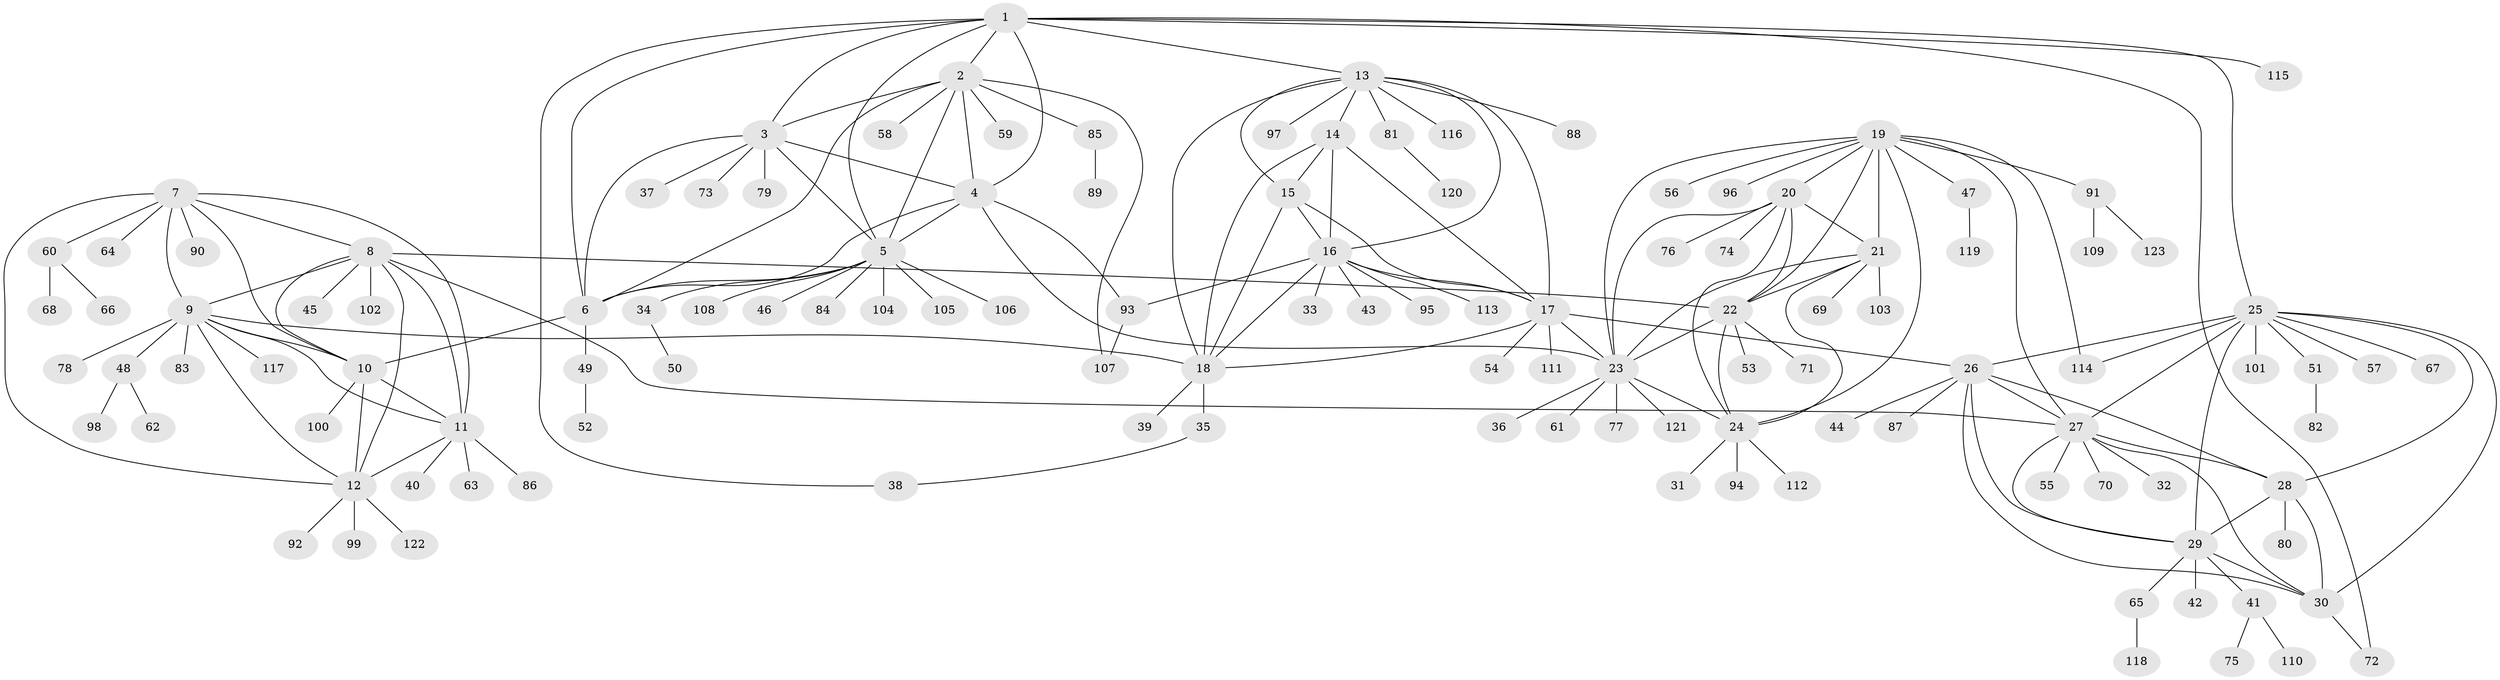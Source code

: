 // Generated by graph-tools (version 1.1) at 2025/37/03/09/25 02:37:30]
// undirected, 123 vertices, 183 edges
graph export_dot {
graph [start="1"]
  node [color=gray90,style=filled];
  1;
  2;
  3;
  4;
  5;
  6;
  7;
  8;
  9;
  10;
  11;
  12;
  13;
  14;
  15;
  16;
  17;
  18;
  19;
  20;
  21;
  22;
  23;
  24;
  25;
  26;
  27;
  28;
  29;
  30;
  31;
  32;
  33;
  34;
  35;
  36;
  37;
  38;
  39;
  40;
  41;
  42;
  43;
  44;
  45;
  46;
  47;
  48;
  49;
  50;
  51;
  52;
  53;
  54;
  55;
  56;
  57;
  58;
  59;
  60;
  61;
  62;
  63;
  64;
  65;
  66;
  67;
  68;
  69;
  70;
  71;
  72;
  73;
  74;
  75;
  76;
  77;
  78;
  79;
  80;
  81;
  82;
  83;
  84;
  85;
  86;
  87;
  88;
  89;
  90;
  91;
  92;
  93;
  94;
  95;
  96;
  97;
  98;
  99;
  100;
  101;
  102;
  103;
  104;
  105;
  106;
  107;
  108;
  109;
  110;
  111;
  112;
  113;
  114;
  115;
  116;
  117;
  118;
  119;
  120;
  121;
  122;
  123;
  1 -- 2;
  1 -- 3;
  1 -- 4;
  1 -- 5;
  1 -- 6;
  1 -- 13;
  1 -- 25;
  1 -- 38;
  1 -- 72;
  1 -- 115;
  2 -- 3;
  2 -- 4;
  2 -- 5;
  2 -- 6;
  2 -- 58;
  2 -- 59;
  2 -- 85;
  2 -- 107;
  3 -- 4;
  3 -- 5;
  3 -- 6;
  3 -- 37;
  3 -- 73;
  3 -- 79;
  4 -- 5;
  4 -- 6;
  4 -- 23;
  4 -- 93;
  5 -- 6;
  5 -- 34;
  5 -- 46;
  5 -- 84;
  5 -- 104;
  5 -- 105;
  5 -- 106;
  5 -- 108;
  6 -- 10;
  6 -- 49;
  7 -- 8;
  7 -- 9;
  7 -- 10;
  7 -- 11;
  7 -- 12;
  7 -- 60;
  7 -- 64;
  7 -- 90;
  8 -- 9;
  8 -- 10;
  8 -- 11;
  8 -- 12;
  8 -- 22;
  8 -- 27;
  8 -- 45;
  8 -- 102;
  9 -- 10;
  9 -- 11;
  9 -- 12;
  9 -- 18;
  9 -- 48;
  9 -- 78;
  9 -- 83;
  9 -- 117;
  10 -- 11;
  10 -- 12;
  10 -- 100;
  11 -- 12;
  11 -- 40;
  11 -- 63;
  11 -- 86;
  12 -- 92;
  12 -- 99;
  12 -- 122;
  13 -- 14;
  13 -- 15;
  13 -- 16;
  13 -- 17;
  13 -- 18;
  13 -- 81;
  13 -- 88;
  13 -- 97;
  13 -- 116;
  14 -- 15;
  14 -- 16;
  14 -- 17;
  14 -- 18;
  15 -- 16;
  15 -- 17;
  15 -- 18;
  16 -- 17;
  16 -- 18;
  16 -- 33;
  16 -- 43;
  16 -- 93;
  16 -- 95;
  16 -- 113;
  17 -- 18;
  17 -- 23;
  17 -- 26;
  17 -- 54;
  17 -- 111;
  18 -- 35;
  18 -- 39;
  19 -- 20;
  19 -- 21;
  19 -- 22;
  19 -- 23;
  19 -- 24;
  19 -- 27;
  19 -- 47;
  19 -- 56;
  19 -- 91;
  19 -- 96;
  19 -- 114;
  20 -- 21;
  20 -- 22;
  20 -- 23;
  20 -- 24;
  20 -- 74;
  20 -- 76;
  21 -- 22;
  21 -- 23;
  21 -- 24;
  21 -- 69;
  21 -- 103;
  22 -- 23;
  22 -- 24;
  22 -- 53;
  22 -- 71;
  23 -- 24;
  23 -- 36;
  23 -- 61;
  23 -- 77;
  23 -- 121;
  24 -- 31;
  24 -- 94;
  24 -- 112;
  25 -- 26;
  25 -- 27;
  25 -- 28;
  25 -- 29;
  25 -- 30;
  25 -- 51;
  25 -- 57;
  25 -- 67;
  25 -- 101;
  25 -- 114;
  26 -- 27;
  26 -- 28;
  26 -- 29;
  26 -- 30;
  26 -- 44;
  26 -- 87;
  27 -- 28;
  27 -- 29;
  27 -- 30;
  27 -- 32;
  27 -- 55;
  27 -- 70;
  28 -- 29;
  28 -- 30;
  28 -- 80;
  29 -- 30;
  29 -- 41;
  29 -- 42;
  29 -- 65;
  30 -- 72;
  34 -- 50;
  35 -- 38;
  41 -- 75;
  41 -- 110;
  47 -- 119;
  48 -- 62;
  48 -- 98;
  49 -- 52;
  51 -- 82;
  60 -- 66;
  60 -- 68;
  65 -- 118;
  81 -- 120;
  85 -- 89;
  91 -- 109;
  91 -- 123;
  93 -- 107;
}

